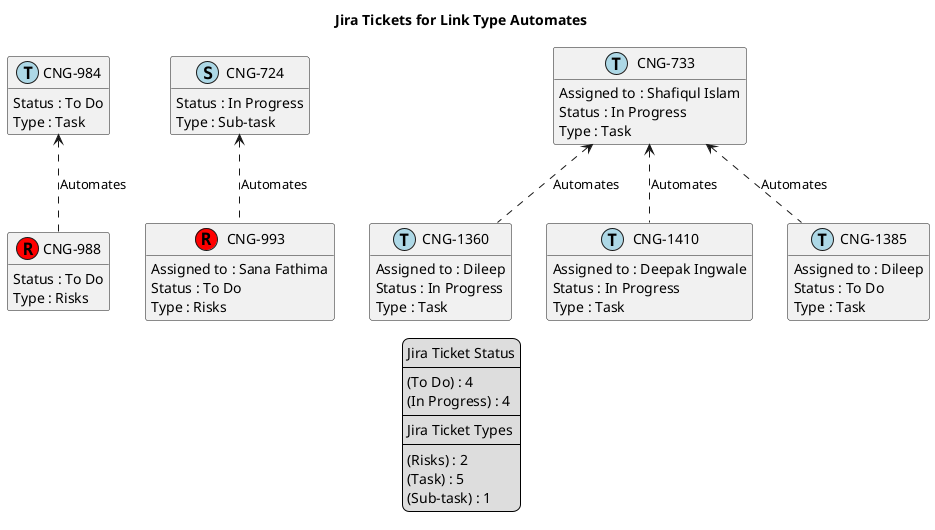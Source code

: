 @startuml
'https://plantuml.com/class-diagram

' GENERATE CLASS DIAGRAM ===========
' Generated at    : Tue Apr 23 13:28:09 CEST 2024

title Jira Tickets for Link Type Automates
hide empty members

legend
Jira Ticket Status
----
(To Do) : 4
(In Progress) : 4
----
Jira Ticket Types
----
(Risks) : 2
(Task) : 5
(Sub-task) : 1
end legend


' Tickets =======
class "CNG-988" << (R,red) >> {
  Status : To Do
  Type : Risks
}

class "CNG-724" << (S,lightblue) >> {
  Status : In Progress
  Type : Sub-task
}

class "CNG-1360" << (T,lightblue) >> {
  Assigned to : Dileep
  Status : In Progress
  Type : Task
}

class "CNG-993" << (R,red) >> {
  Assigned to : Sana Fathima
  Status : To Do
  Type : Risks
}

class "CNG-1410" << (T,lightblue) >> {
  Assigned to : Deepak Ingwale
  Status : In Progress
  Type : Task
}

class "CNG-984" << (T,lightblue) >> {
  Status : To Do
  Type : Task
}

class "CNG-1385" << (T,lightblue) >> {
  Assigned to : Dileep
  Status : To Do
  Type : Task
}

class "CNG-733" << (T,lightblue) >> {
  Assigned to : Shafiqul Islam
  Status : In Progress
  Type : Task
}



' Links =======
"CNG-733" <.. "CNG-1360" : Automates
"CNG-733" <.. "CNG-1385" : Automates
"CNG-733" <.. "CNG-1410" : Automates
"CNG-984" <.. "CNG-988" : Automates
"CNG-724" <.. "CNG-993" : Automates


@enduml
